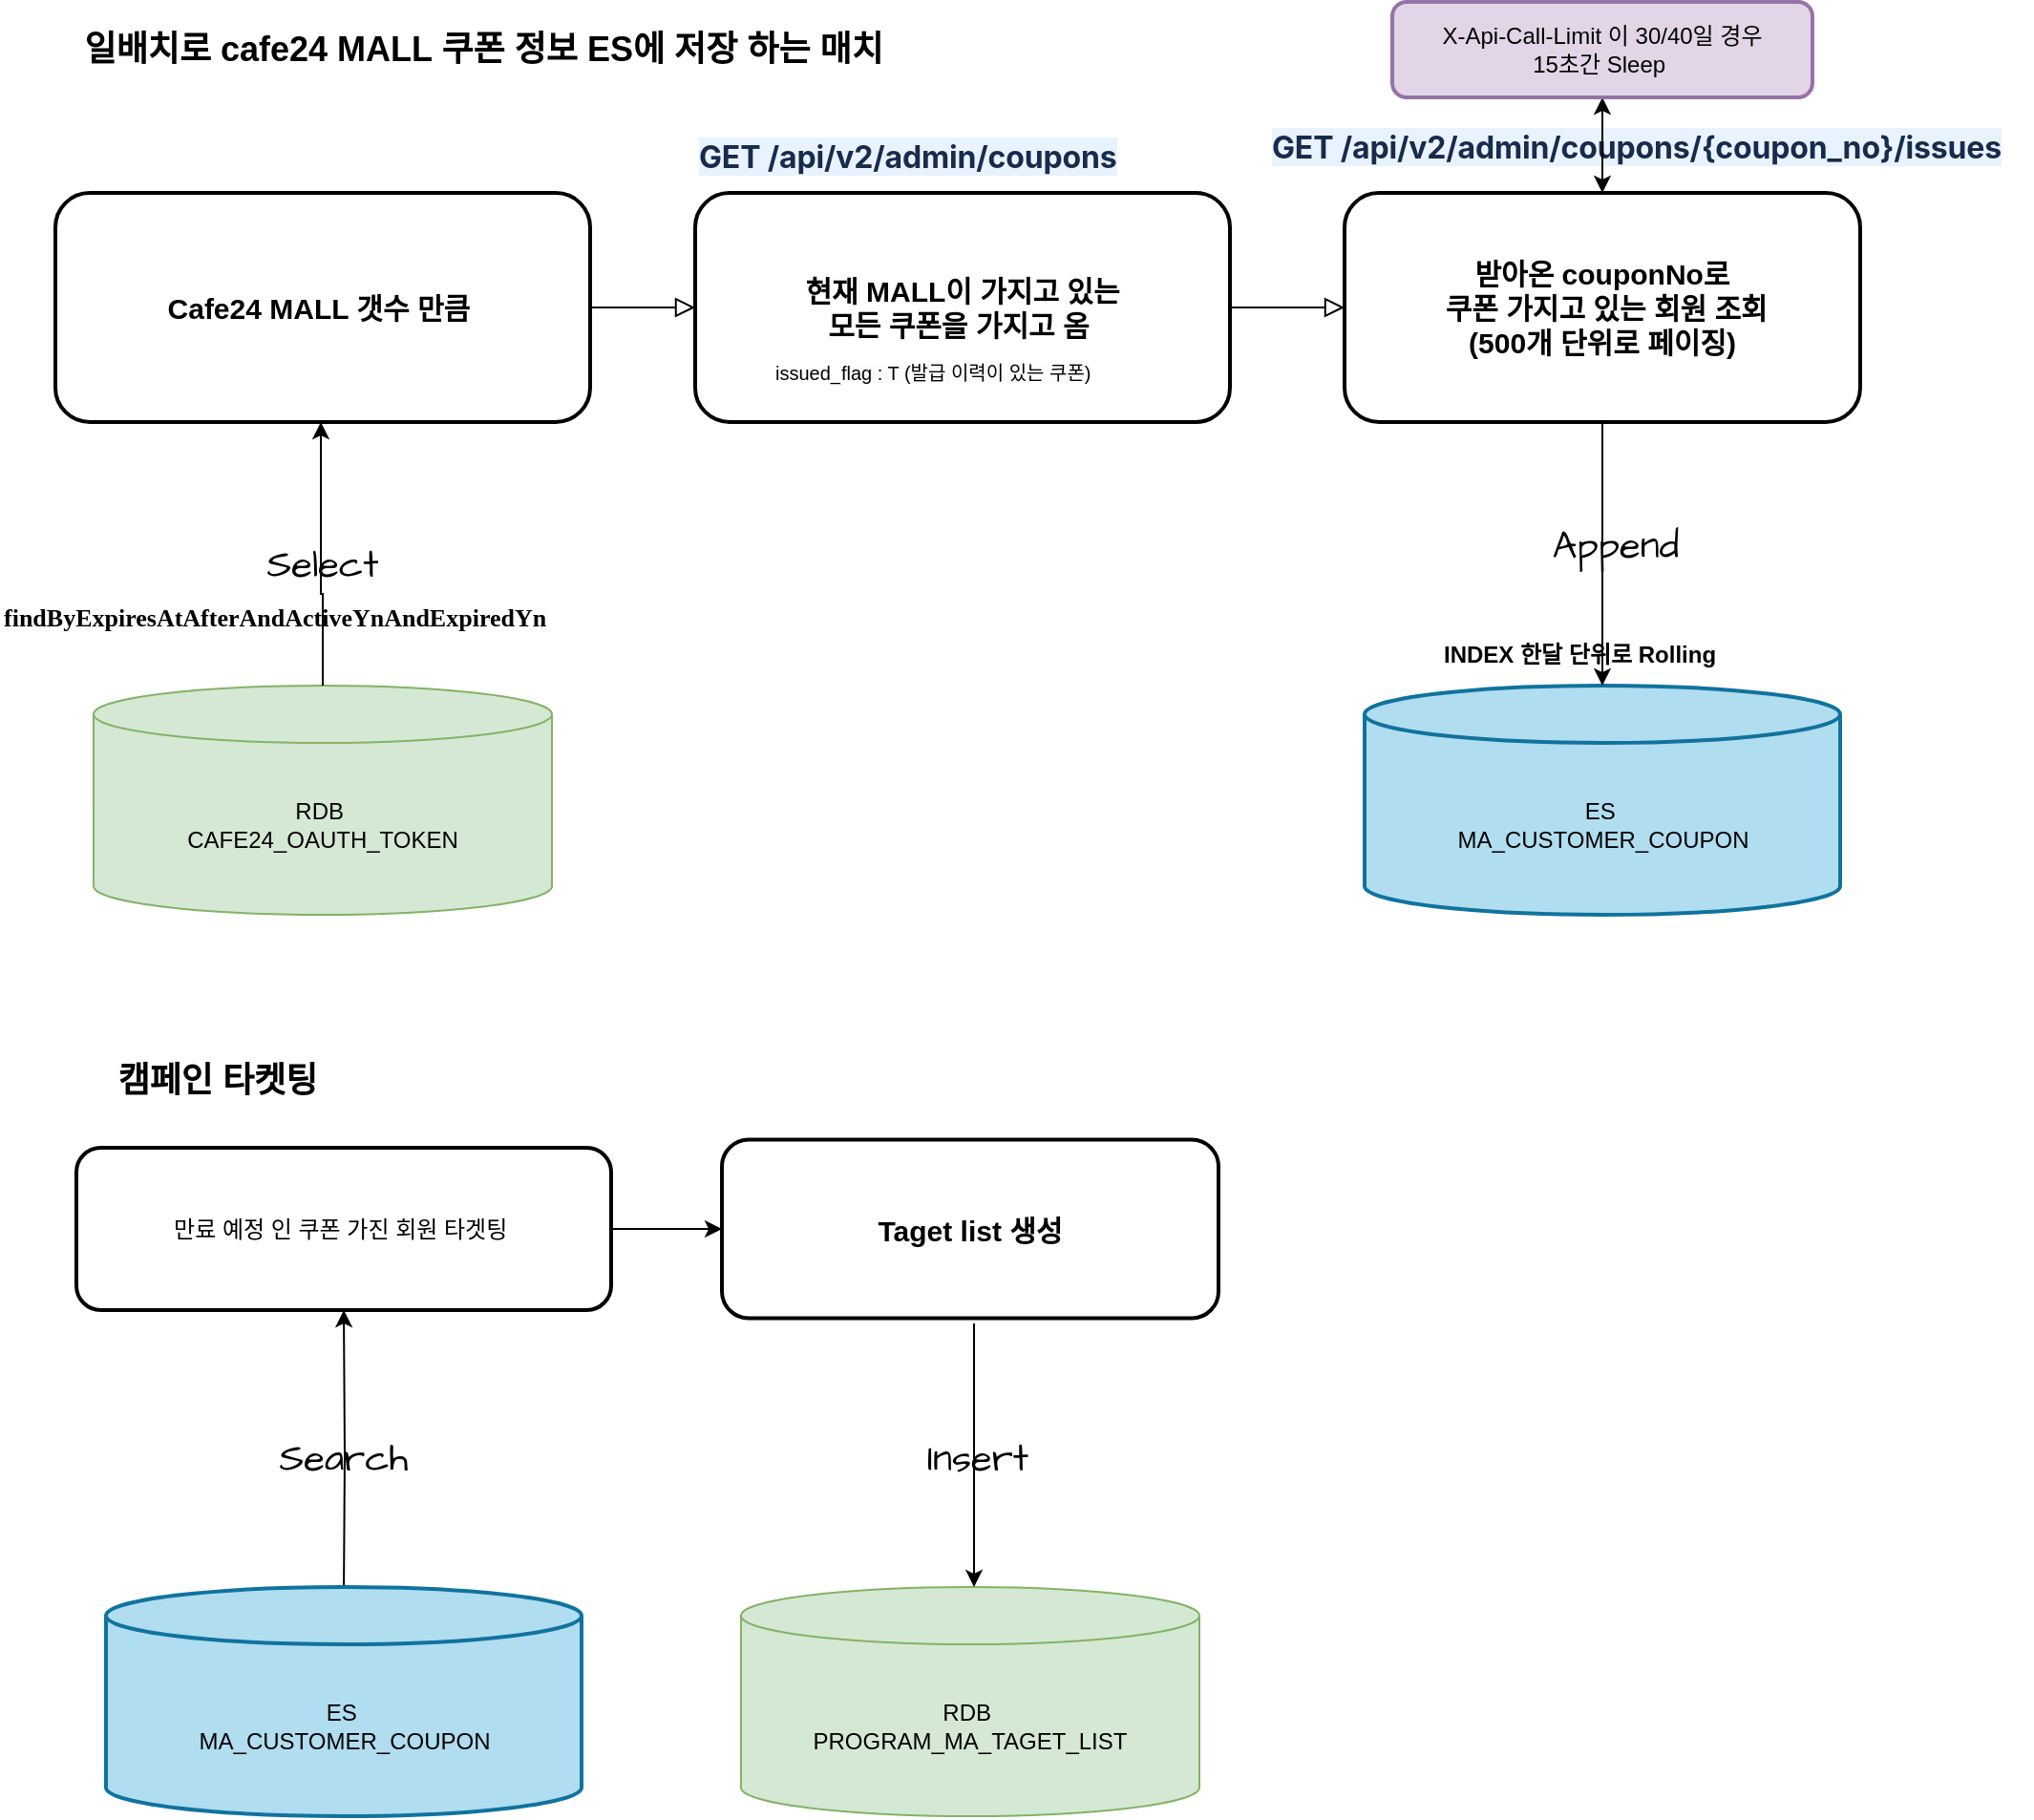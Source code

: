 <mxfile version="22.1.4" type="github">
  <diagram name="페이지-1" id="kGRFDqCRpIXt6rvVNNmI">
    <mxGraphModel dx="1793" dy="2134" grid="1" gridSize="10" guides="1" tooltips="1" connect="1" arrows="1" fold="1" page="1" pageScale="1" pageWidth="827" pageHeight="1169" math="0" shadow="0">
      <root>
        <mxCell id="0" />
        <mxCell id="1" parent="0" />
        <mxCell id="6Vo0aUUvTOWAhnGlf7_C-70" value="" style="rounded=0;html=1;jettySize=auto;orthogonalLoop=1;fontSize=11;endArrow=block;endFill=0;endSize=8;strokeWidth=1;shadow=0;labelBackgroundColor=none;edgeStyle=orthogonalEdgeStyle;fontColor=default;exitX=1;exitY=0.5;exitDx=0;exitDy=0;entryX=0;entryY=0.5;entryDx=0;entryDy=0;" edge="1" parent="1" source="6Vo0aUUvTOWAhnGlf7_C-71" target="6Vo0aUUvTOWAhnGlf7_C-72">
          <mxGeometry relative="1" as="geometry">
            <mxPoint x="720" y="133" as="targetPoint" />
            <mxPoint x="630" y="100" as="sourcePoint" />
          </mxGeometry>
        </mxCell>
        <mxCell id="6Vo0aUUvTOWAhnGlf7_C-71" value="&lt;b style=&quot;font-size: 15px;&quot;&gt;현재 MALL이 가지고 있는 &lt;br style=&quot;font-size: 15px;&quot;&gt;모든 쿠폰을 가지고 옴&amp;nbsp;&lt;/b&gt;" style="rounded=1;whiteSpace=wrap;html=1;fontSize=15;glass=0;strokeWidth=2;shadow=0;labelBackgroundColor=none;" vertex="1" parent="1">
          <mxGeometry x="390" y="90" width="280" height="120" as="geometry" />
        </mxCell>
        <mxCell id="6Vo0aUUvTOWAhnGlf7_C-115" value="" style="edgeStyle=orthogonalEdgeStyle;rounded=0;orthogonalLoop=1;jettySize=auto;html=1;" edge="1" parent="1" source="6Vo0aUUvTOWAhnGlf7_C-72" target="6Vo0aUUvTOWAhnGlf7_C-114">
          <mxGeometry relative="1" as="geometry" />
        </mxCell>
        <mxCell id="6Vo0aUUvTOWAhnGlf7_C-72" value="&lt;b style=&quot;font-size: 15px;&quot;&gt;받아온 couponNo로&lt;br style=&quot;font-size: 15px;&quot;&gt;&amp;nbsp;쿠폰 가지고 있는 회원 조회&lt;br style=&quot;font-size: 15px;&quot;&gt;&amp;nbsp;(500개 단위로 페이징)&amp;nbsp;&lt;/b&gt;" style="rounded=1;whiteSpace=wrap;html=1;fontSize=15;glass=0;strokeWidth=2;shadow=0;labelBackgroundColor=none;" vertex="1" parent="1">
          <mxGeometry x="730" y="90" width="270" height="120" as="geometry" />
        </mxCell>
        <mxCell id="6Vo0aUUvTOWAhnGlf7_C-73" value="&lt;strong data-renderer-mark=&quot;true&quot; style=&quot;color: rgb(23, 43, 77); font-family: -apple-system, BlinkMacSystemFont, &amp;quot;Segoe UI&amp;quot;, Roboto, Oxygen, Ubuntu, &amp;quot;Fira Sans&amp;quot;, &amp;quot;Droid Sans&amp;quot;, &amp;quot;Helvetica Neue&amp;quot;, sans-serif; font-size: 16px; font-style: normal; font-variant-ligatures: normal; font-variant-caps: normal; letter-spacing: -0.08px; orphans: 2; text-align: start; text-indent: 0px; text-transform: none; widows: 2; word-spacing: 0px; -webkit-text-stroke-width: 0px; background-color: rgb(233, 242, 255); text-decoration-thickness: initial; text-decoration-style: initial; text-decoration-color: initial;&quot;&gt;GET /api/v2/admin/coupons/{coupon_no}/issues&lt;/strong&gt;" style="text;whiteSpace=wrap;html=1;" vertex="1" parent="1">
          <mxGeometry x="690" y="50" width="400" height="50" as="geometry" />
        </mxCell>
        <mxCell id="6Vo0aUUvTOWAhnGlf7_C-74" value="&lt;strong data-renderer-mark=&quot;true&quot; style=&quot;color: rgb(23, 43, 77); font-family: -apple-system, BlinkMacSystemFont, &amp;quot;Segoe UI&amp;quot;, Roboto, Oxygen, Ubuntu, &amp;quot;Fira Sans&amp;quot;, &amp;quot;Droid Sans&amp;quot;, &amp;quot;Helvetica Neue&amp;quot;, sans-serif; font-size: 16px; font-style: normal; font-variant-ligatures: normal; font-variant-caps: normal; letter-spacing: -0.08px; orphans: 2; text-align: start; text-indent: 0px; text-transform: none; widows: 2; word-spacing: 0px; -webkit-text-stroke-width: 0px; background-color: rgb(233, 242, 255); text-decoration-thickness: initial; text-decoration-style: initial; text-decoration-color: initial;&quot;&gt;GET /api/v2/admin/coupons&lt;/strong&gt;" style="text;whiteSpace=wrap;html=1;" vertex="1" parent="1">
          <mxGeometry x="390" y="55" width="240" height="40" as="geometry" />
        </mxCell>
        <mxCell id="6Vo0aUUvTOWAhnGlf7_C-76" value="ES&amp;nbsp;&lt;br&gt;MA_CUSTOMER_COUPON" style="shape=cylinder3;whiteSpace=wrap;html=1;boundedLbl=1;backgroundOutline=1;size=15;strokeWidth=2;labelBackgroundColor=none;fillColor=#b1ddf0;strokeColor=#10739e;" vertex="1" parent="1">
          <mxGeometry x="740.5" y="348" width="249" height="120" as="geometry" />
        </mxCell>
        <mxCell id="6Vo0aUUvTOWAhnGlf7_C-77" value="&lt;b style=&quot;font-size: 15px;&quot;&gt;Cafe24 MALL 갯수 만큼&amp;nbsp;&lt;/b&gt;" style="rounded=1;whiteSpace=wrap;html=1;fontSize=15;glass=0;strokeWidth=2;shadow=0;labelBackgroundColor=none;" vertex="1" parent="1">
          <mxGeometry x="55" y="90" width="280" height="120" as="geometry" />
        </mxCell>
        <mxCell id="6Vo0aUUvTOWAhnGlf7_C-78" value="" style="rounded=0;html=1;jettySize=auto;orthogonalLoop=1;fontSize=11;endArrow=block;endFill=0;endSize=8;strokeWidth=1;shadow=0;labelBackgroundColor=none;edgeStyle=orthogonalEdgeStyle;fontColor=default;exitX=1;exitY=0.5;exitDx=0;exitDy=0;entryX=0;entryY=0.5;entryDx=0;entryDy=0;" edge="1" parent="1" source="6Vo0aUUvTOWAhnGlf7_C-77" target="6Vo0aUUvTOWAhnGlf7_C-71">
          <mxGeometry relative="1" as="geometry">
            <mxPoint x="395" y="137.2" as="targetPoint" />
            <mxPoint x="335" y="137.2" as="sourcePoint" />
          </mxGeometry>
        </mxCell>
        <mxCell id="6Vo0aUUvTOWAhnGlf7_C-80" value="&lt;b&gt;&lt;font style=&quot;font-size: 18px;&quot;&gt;일배치로 cafe24 MALL 쿠폰 정보 ES에 저장 하는 매치&lt;/font&gt;&amp;nbsp;&lt;/b&gt;" style="text;strokeColor=none;align=center;fillColor=none;html=1;verticalAlign=middle;whiteSpace=wrap;rounded=0;" vertex="1" parent="1">
          <mxGeometry x="26" y="-10" width="510" height="50" as="geometry" />
        </mxCell>
        <mxCell id="6Vo0aUUvTOWAhnGlf7_C-81" value="&lt;span style=&quot;font-size: 18px;&quot;&gt;&lt;b&gt;캠페인 타켓팅&lt;br&gt;&lt;/b&gt;&lt;/span&gt;" style="text;strokeColor=none;align=center;fillColor=none;html=1;verticalAlign=middle;whiteSpace=wrap;rounded=0;" vertex="1" parent="1">
          <mxGeometry x="40" y="530" width="200" height="50" as="geometry" />
        </mxCell>
        <mxCell id="6Vo0aUUvTOWAhnGlf7_C-83" value="" style="edgeStyle=orthogonalEdgeStyle;rounded=0;orthogonalLoop=1;jettySize=auto;html=1;entryX=0.5;entryY=1;entryDx=0;entryDy=0;" edge="1" parent="1" target="6Vo0aUUvTOWAhnGlf7_C-85">
          <mxGeometry relative="1" as="geometry">
            <mxPoint x="206" y="720" as="targetPoint" />
            <mxPoint x="206" y="826" as="sourcePoint" />
          </mxGeometry>
        </mxCell>
        <mxCell id="6Vo0aUUvTOWAhnGlf7_C-124" value="" style="edgeStyle=orthogonalEdgeStyle;rounded=0;orthogonalLoop=1;jettySize=auto;html=1;" edge="1" parent="1" source="6Vo0aUUvTOWAhnGlf7_C-85" target="6Vo0aUUvTOWAhnGlf7_C-120">
          <mxGeometry relative="1" as="geometry" />
        </mxCell>
        <mxCell id="6Vo0aUUvTOWAhnGlf7_C-85" value="만료 예정 인 쿠폰 가진 회원 타겟팅&amp;nbsp;" style="rounded=1;whiteSpace=wrap;html=1;fontSize=12;glass=0;strokeWidth=2;shadow=0;labelBackgroundColor=none;" vertex="1" parent="1">
          <mxGeometry x="66" y="590" width="280" height="85" as="geometry" />
        </mxCell>
        <mxCell id="6Vo0aUUvTOWAhnGlf7_C-93" value="RDB&amp;nbsp;&lt;br&gt;CAFE24_OAUTH_TOKEN" style="shape=cylinder3;whiteSpace=wrap;html=1;boundedLbl=1;backgroundOutline=1;size=15;fillColor=#d5e8d4;strokeColor=#82b366;" vertex="1" parent="1">
          <mxGeometry x="75" y="348" width="240" height="120" as="geometry" />
        </mxCell>
        <mxCell id="6Vo0aUUvTOWAhnGlf7_C-94" value="" style="edgeStyle=orthogonalEdgeStyle;rounded=0;orthogonalLoop=1;jettySize=auto;html=1;exitX=0.5;exitY=0;exitDx=0;exitDy=0;exitPerimeter=0;" edge="1" parent="1" source="6Vo0aUUvTOWAhnGlf7_C-93">
          <mxGeometry relative="1" as="geometry">
            <mxPoint x="194.47" y="330" as="sourcePoint" />
            <mxPoint x="194" y="210" as="targetPoint" />
            <Array as="points">
              <mxPoint x="195" y="300" />
            </Array>
          </mxGeometry>
        </mxCell>
        <mxCell id="6Vo0aUUvTOWAhnGlf7_C-95" value="&lt;div style=&quot;font-size: 13px;&quot;&gt;&lt;span style=&quot;font-size: 13px;&quot;&gt;findByExpiresAtAfterAndActiveYnAndExpiredYn&lt;/span&gt;&lt;/div&gt;" style="text;whiteSpace=wrap;html=1;fontStyle=1;fontSize=13;fontFamily=Verdana;labelBackgroundColor=none;" vertex="1" parent="1">
          <mxGeometry x="26" y="298" width="320" height="40" as="geometry" />
        </mxCell>
        <mxCell id="6Vo0aUUvTOWAhnGlf7_C-96" value="Insert" style="whiteSpace=wrap;html=1;sketch=1;hachureGap=4;jiggle=2;curveFitting=1;fontFamily=Architects Daughter;fontSource=https%3A%2F%2Ffonts.googleapis.com%2Fcss%3Ffamily%3DArchitects%2BDaughter;fontSize=20;strokeColor=none;fillColor=none;" vertex="1" parent="1">
          <mxGeometry x="446" y="738" width="184" height="28" as="geometry" />
        </mxCell>
        <mxCell id="6Vo0aUUvTOWAhnGlf7_C-97" value="Select" style="whiteSpace=wrap;html=1;sketch=1;hachureGap=4;jiggle=2;curveFitting=1;fontFamily=Architects Daughter;fontSource=https%3A%2F%2Ffonts.googleapis.com%2Fcss%3Ffamily%3DArchitects%2BDaughter;fontSize=20;strokeColor=none;fillColor=none;" vertex="1" parent="1">
          <mxGeometry x="135" y="270" width="120" height="28" as="geometry" />
        </mxCell>
        <mxCell id="6Vo0aUUvTOWAhnGlf7_C-98" value="Search" style="whiteSpace=wrap;html=1;sketch=1;hachureGap=4;jiggle=2;curveFitting=1;fontFamily=Architects Daughter;fontSource=https%3A%2F%2Ffonts.googleapis.com%2Fcss%3Ffamily%3DArchitects%2BDaughter;fontSize=20;strokeColor=none;fillColor=none;" vertex="1" parent="1">
          <mxGeometry x="146" y="738" width="120" height="28" as="geometry" />
        </mxCell>
        <mxCell id="6Vo0aUUvTOWAhnGlf7_C-102" value="&lt;span style=&quot;border-color: var(--border-color); color: rgb(0, 0, 0); font-family: Helvetica; font-style: normal; font-variant-ligatures: normal; font-variant-caps: normal; font-weight: 400; letter-spacing: normal; orphans: 2; text-align: left; text-indent: 0px; text-transform: none; widows: 2; word-spacing: 0px; -webkit-text-stroke-width: 0px; background-color: initial; text-decoration-thickness: initial; text-decoration-style: initial; text-decoration-color: initial; font-size: 10px;&quot;&gt;issued_&lt;/span&gt;&lt;wbr style=&quot;border-color: var(--border-color); color: rgb(0, 0, 0); font-family: Helvetica; font-style: normal; font-variant-ligatures: normal; font-variant-caps: normal; font-weight: 400; letter-spacing: normal; orphans: 2; text-align: left; text-indent: 0px; text-transform: none; widows: 2; word-spacing: 0px; -webkit-text-stroke-width: 0px; background-color: initial; text-decoration-thickness: initial; text-decoration-style: initial; text-decoration-color: initial; font-size: 10px; box-sizing: border-box;&quot;&gt;&lt;span style=&quot;border-color: var(--border-color); color: rgb(0, 0, 0); font-family: Helvetica; font-style: normal; font-variant-ligatures: normal; font-variant-caps: normal; font-weight: 400; letter-spacing: normal; orphans: 2; text-align: left; text-indent: 0px; text-transform: none; widows: 2; word-spacing: 0px; -webkit-text-stroke-width: 0px; text-decoration-thickness: initial; text-decoration-style: initial; text-decoration-color: initial; font-size: 10px; background-color: rgb(251, 252, 253);&quot;&gt;flag : T (발급 이력이 있는 쿠폰)&lt;/span&gt;" style="text;whiteSpace=wrap;html=1;" vertex="1" parent="1">
          <mxGeometry x="430" y="170" width="200" height="40" as="geometry" />
        </mxCell>
        <mxCell id="6Vo0aUUvTOWAhnGlf7_C-103" value="" style="edgeStyle=orthogonalEdgeStyle;rounded=0;orthogonalLoop=1;jettySize=auto;html=1;entryX=0.5;entryY=0;entryDx=0;entryDy=0;exitX=0.5;exitY=1;exitDx=0;exitDy=0;entryPerimeter=0;" edge="1" parent="1" source="6Vo0aUUvTOWAhnGlf7_C-72" target="6Vo0aUUvTOWAhnGlf7_C-76">
          <mxGeometry relative="1" as="geometry">
            <mxPoint x="740.53" y="575" as="sourcePoint" />
            <mxPoint x="740" y="280" as="targetPoint" />
          </mxGeometry>
        </mxCell>
        <mxCell id="6Vo0aUUvTOWAhnGlf7_C-104" value="&lt;font style=&quot;font-size: 12px;&quot;&gt;&lt;b&gt;INDEX 한달 단위로 Rolling&amp;nbsp;&lt;/b&gt;&lt;/font&gt;" style="text;whiteSpace=wrap;html=1;" vertex="1" parent="1">
          <mxGeometry x="780" y="318" width="200" height="40" as="geometry" />
        </mxCell>
        <mxCell id="6Vo0aUUvTOWAhnGlf7_C-108" value="RDB&amp;nbsp;&lt;br&gt;PROGRAM_MA_TAGET_LIST" style="shape=cylinder3;whiteSpace=wrap;html=1;boundedLbl=1;backgroundOutline=1;size=15;fillColor=#d5e8d4;strokeColor=#82b366;" vertex="1" parent="1">
          <mxGeometry x="414" y="820" width="240" height="120" as="geometry" />
        </mxCell>
        <mxCell id="6Vo0aUUvTOWAhnGlf7_C-116" value="" style="edgeStyle=orthogonalEdgeStyle;rounded=0;orthogonalLoop=1;jettySize=auto;html=1;" edge="1" parent="1" source="6Vo0aUUvTOWAhnGlf7_C-114" target="6Vo0aUUvTOWAhnGlf7_C-72">
          <mxGeometry relative="1" as="geometry" />
        </mxCell>
        <mxCell id="6Vo0aUUvTOWAhnGlf7_C-114" value="X-Api-Call-Limit 이 30/40일 경우&lt;br&gt;15초간 Sleep&amp;nbsp;" style="whiteSpace=wrap;html=1;rounded=1;glass=0;strokeWidth=2;shadow=0;labelBackgroundColor=none;fillColor=#e1d5e7;strokeColor=#9673a6;" vertex="1" parent="1">
          <mxGeometry x="755" y="-10" width="220" height="50" as="geometry" />
        </mxCell>
        <mxCell id="6Vo0aUUvTOWAhnGlf7_C-120" value="&lt;b&gt;Taget list 생성&lt;/b&gt;" style="whiteSpace=wrap;html=1;rounded=1;glass=0;strokeWidth=2;shadow=0;labelBackgroundColor=none;fontSize=15;" vertex="1" parent="1">
          <mxGeometry x="404" y="585.75" width="260" height="93.5" as="geometry" />
        </mxCell>
        <mxCell id="6Vo0aUUvTOWAhnGlf7_C-126" value="ES&amp;nbsp;&lt;br&gt;MA_CUSTOMER_COUPON" style="shape=cylinder3;whiteSpace=wrap;html=1;boundedLbl=1;backgroundOutline=1;size=15;strokeWidth=2;labelBackgroundColor=none;fillColor=#b1ddf0;strokeColor=#10739e;" vertex="1" parent="1">
          <mxGeometry x="81.5" y="820" width="249" height="120" as="geometry" />
        </mxCell>
        <mxCell id="6Vo0aUUvTOWAhnGlf7_C-127" value="" style="edgeStyle=orthogonalEdgeStyle;rounded=0;orthogonalLoop=1;jettySize=auto;html=1;entryX=0.5;entryY=0;entryDx=0;entryDy=0;exitX=0.5;exitY=1;exitDx=0;exitDy=0;entryPerimeter=0;" edge="1" parent="1">
          <mxGeometry relative="1" as="geometry">
            <mxPoint x="536" y="682" as="sourcePoint" />
            <mxPoint x="536" y="820" as="targetPoint" />
          </mxGeometry>
        </mxCell>
        <mxCell id="6Vo0aUUvTOWAhnGlf7_C-128" value="Append" style="whiteSpace=wrap;html=1;sketch=1;hachureGap=4;jiggle=2;curveFitting=1;fontFamily=Architects Daughter;fontSource=https%3A%2F%2Ffonts.googleapis.com%2Fcss%3Ffamily%3DArchitects%2BDaughter;fontSize=20;strokeColor=none;fillColor=none;" vertex="1" parent="1">
          <mxGeometry x="780" y="260" width="184" height="28" as="geometry" />
        </mxCell>
      </root>
    </mxGraphModel>
  </diagram>
</mxfile>
